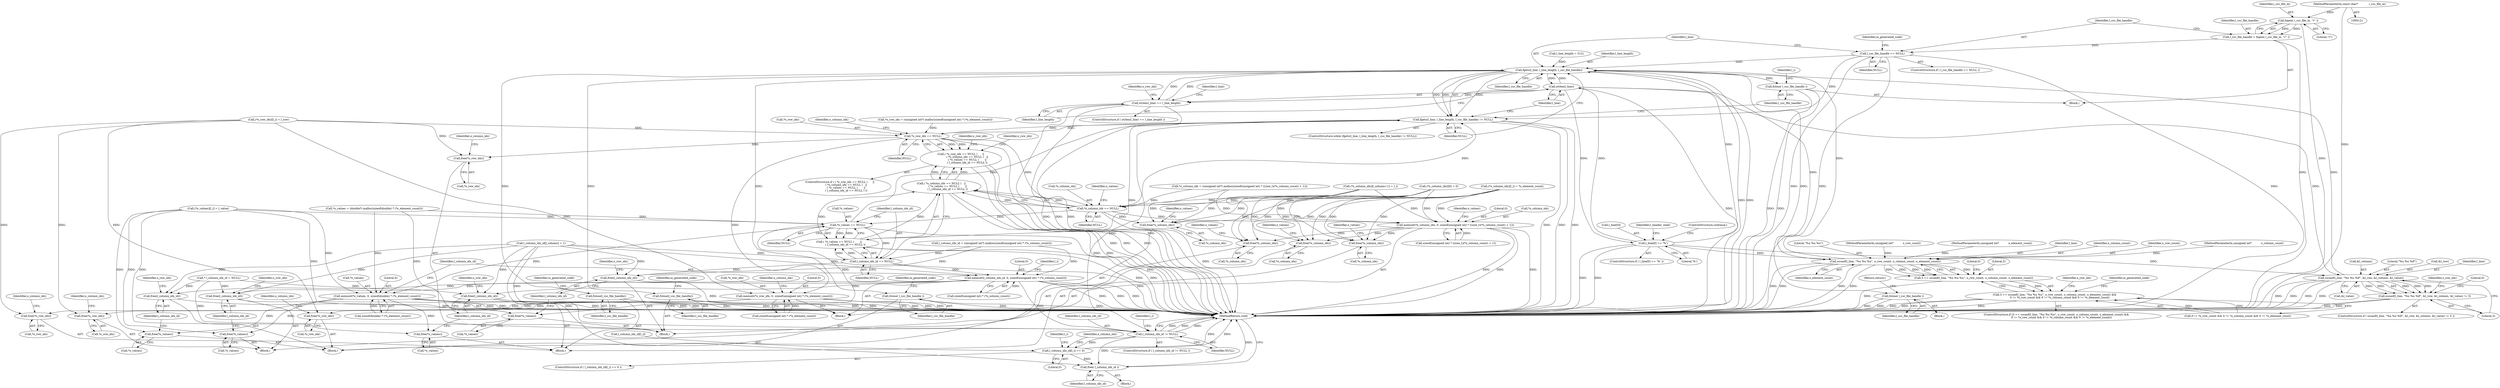 digraph "0_libxsmm_151481489192e6d1997f8bde52c5c425ea41741d_1@API" {
"1000151" [label="(Call,fopen( i_csc_file_in, \"r\" ))"];
"1000123" [label="(MethodParameterIn,const char*             i_csc_file_in)"];
"1000149" [label="(Call,l_csc_file_handle = fopen( i_csc_file_in, \"r\" ))"];
"1000155" [label="(Call,l_csc_file_handle == NULL)"];
"1000165" [label="(Call,fgets(l_line, l_line_length, l_csc_file_handle))"];
"1000164" [label="(Call,fgets(l_line, l_line_length, l_csc_file_handle) != NULL)"];
"1000295" [label="(Call,*o_row_idx == NULL)"];
"1000294" [label="(Call,( *o_row_idx == NULL )      ||\n               ( *o_column_idx == NULL )   ||\n               ( *o_values == NULL )       ||\n               ( l_column_idx_id == NULL ))"];
"1000300" [label="(Call,*o_column_idx == NULL)"];
"1000299" [label="(Call,( *o_column_idx == NULL )   ||\n               ( *o_values == NULL )       ||\n               ( l_column_idx_id == NULL ))"];
"1000305" [label="(Call,*o_values == NULL)"];
"1000304" [label="(Call,( *o_values == NULL )       ||\n               ( l_column_idx_id == NULL ))"];
"1000309" [label="(Call,l_column_idx_id == NULL)"];
"1000322" [label="(Call,free(l_column_idx_id))"];
"1000373" [label="(Call,memset(l_column_idx_id, 0, sizeof(unsigned int) * (*o_column_count)))"];
"1000186" [label="(Call,free(l_column_idx_id))"];
"1000455" [label="(Call,free(l_column_idx_id))"];
"1000531" [label="(Call,free(l_column_idx_id))"];
"1000550" [label="(Call,l_column_idx_id != NULL)"];
"1000566" [label="(Call,l_column_idx_id[l_i] == 0)"];
"1000583" [label="(Call,free( l_column_idx_id ))"];
"1000319" [label="(Call,free(*o_values))"];
"1000364" [label="(Call,memset(*o_values, 0, sizeof(double) * (*o_element_count)))"];
"1000183" [label="(Call,free(*o_values))"];
"1000452" [label="(Call,free(*o_values))"];
"1000528" [label="(Call,free(*o_values))"];
"1000316" [label="(Call,free(*o_column_idx))"];
"1000351" [label="(Call,memset(*o_column_idx, 0, sizeof(unsigned int) * ((size_t)(*o_column_count) + 1)))"];
"1000180" [label="(Call,free(*o_column_idx))"];
"1000449" [label="(Call,free(*o_column_idx))"];
"1000525" [label="(Call,free(*o_column_idx))"];
"1000313" [label="(Call,free(*o_row_idx))"];
"1000342" [label="(Call,memset(*o_row_idx, 0, sizeof(unsigned int) * (*o_element_count)))"];
"1000177" [label="(Call,free(*o_row_idx))"];
"1000446" [label="(Call,free(*o_row_idx))"];
"1000522" [label="(Call,free(*o_row_idx))"];
"1000173" [label="(Call,strlen(l_line))"];
"1000172" [label="(Call,strlen(l_line) == l_line_length)"];
"1000207" [label="(Call,l_line[0] == '%')"];
"1000225" [label="(Call,sscanf(l_line, \"%u %u %u\", o_row_count, o_column_count, o_element_count))"];
"1000223" [label="(Call,3 == sscanf(l_line, \"%u %u %u\", o_row_count, o_column_count, o_element_count))"];
"1000222" [label="(Call,3 == sscanf(l_line, \"%u %u %u\", o_row_count, o_column_count, o_element_count) &&\n            0 != *o_row_count && 0 != *o_column_count && 0 != *o_element_count)"];
"1000435" [label="(Call,sscanf(l_line, \"%u %u %lf\", &l_row, &l_column, &l_value))"];
"1000434" [label="(Call,sscanf(l_line, \"%u %u %lf\", &l_row, &l_column, &l_value) != 3)"];
"1000200" [label="(Call,fclose( l_csc_file_handle ))"];
"1000336" [label="(Call,fclose(l_csc_file_handle))"];
"1000416" [label="(Call,fclose( l_csc_file_handle ))"];
"1000469" [label="(Call,fclose(l_csc_file_handle))"];
"1000514" [label="(Call,fclose( l_csc_file_handle ))"];
"1000321" [label="(Identifier,o_values)"];
"1000222" [label="(Call,3 == sscanf(l_line, \"%u %u %u\", o_row_count, o_column_count, o_element_count) &&\n            0 != *o_row_count && 0 != *o_column_count && 0 != *o_element_count)"];
"1000549" [label="(ControlStructure,if ( l_column_idx_id != NULL ))"];
"1000312" [label="(Block,)"];
"1000364" [label="(Call,memset(*o_values, 0, sizeof(double) * (*o_element_count)))"];
"1000354" [label="(Literal,0)"];
"1000303" [label="(Identifier,NULL)"];
"1000373" [label="(Call,memset(l_column_idx_id, 0, sizeof(unsigned int) * (*o_column_count)))"];
"1000183" [label="(Call,free(*o_values))"];
"1000532" [label="(Identifier,l_column_idx_id)"];
"1000454" [label="(Identifier,o_values)"];
"1000310" [label="(Identifier,l_column_idx_id)"];
"1000186" [label="(Call,free(l_column_idx_id))"];
"1000535" [label="(Identifier,o_row_idx)"];
"1000445" [label="(Block,)"];
"1000446" [label="(Call,free(*o_row_idx))"];
"1000257" [label="(Call,*o_column_idx = (unsigned int*) malloc(sizeof(unsigned int) * ((size_t)(*o_column_count) + 1)))"];
"1000302" [label="(Identifier,o_column_idx)"];
"1000585" [label="(MethodReturn,void)"];
"1000208" [label="(Call,l_line[0])"];
"1000506" [label="(Call,(*o_column_idx)[l_column+1] = l_i)"];
"1000231" [label="(Call,0 != *o_row_count && 0 != *o_column_count && 0 != *o_element_count)"];
"1000300" [label="(Call,*o_column_idx == NULL)"];
"1000133" [label="(Call,l_line_length = 512)"];
"1000309" [label="(Call,l_column_idx_id == NULL)"];
"1000166" [label="(Identifier,l_line)"];
"1000440" [label="(Call,&l_column)"];
"1000529" [label="(Call,*o_values)"];
"1000128" [label="(MethodParameterIn,unsigned int*           o_column_count)"];
"1000227" [label="(Literal,\"%u %u %u\")"];
"1000172" [label="(Call,strlen(l_line) == l_line_length)"];
"1000311" [label="(Identifier,NULL)"];
"1000211" [label="(Literal,'%')"];
"1000435" [label="(Call,sscanf(l_line, \"%u %u %lf\", &l_row, &l_column, &l_value))"];
"1000230" [label="(Identifier,o_element_count)"];
"1000565" [label="(ControlStructure,if ( l_column_idx_id[l_i] == 0 ))"];
"1000514" [label="(Call,fclose( l_csc_file_handle ))"];
"1000521" [label="(Block,)"];
"1000352" [label="(Call,*o_column_idx)"];
"1000304" [label="(Call,( *o_values == NULL )       ||\n               ( l_column_idx_id == NULL ))"];
"1000355" [label="(Call,sizeof(unsigned int) * ((size_t)(*o_column_count) + 1))"];
"1000314" [label="(Call,*o_row_idx)"];
"1000293" [label="(ControlStructure,if ( ( *o_row_idx == NULL )      ||\n               ( *o_column_idx == NULL )   ||\n               ( *o_values == NULL )       ||\n               ( l_column_idx_id == NULL ) ))"];
"1000374" [label="(Identifier,l_column_idx_id)"];
"1000563" [label="(Identifier,l_i)"];
"1000368" [label="(Call,sizeof(double) * (*o_element_count))"];
"1000375" [label="(Literal,0)"];
"1000448" [label="(Identifier,o_row_idx)"];
"1000180" [label="(Call,free(*o_column_idx))"];
"1000412" [label="(Block,)"];
"1000127" [label="(MethodParameterIn,unsigned int*           o_row_count)"];
"1000323" [label="(Identifier,l_column_idx_id)"];
"1000151" [label="(Call,fopen( i_csc_file_in, \"r\" ))"];
"1000526" [label="(Call,*o_column_idx)"];
"1000459" [label="(Identifier,o_row_idx)"];
"1000200" [label="(Call,fclose( l_csc_file_handle ))"];
"1000320" [label="(Call,*o_values)"];
"1000566" [label="(Call,l_column_idx_id[l_i] == 0)"];
"1000450" [label="(Call,*o_column_idx)"];
"1000318" [label="(Identifier,o_column_idx)"];
"1000246" [label="(Call,*o_row_idx = (unsigned int*) malloc(sizeof(unsigned int) * (*o_element_count)))"];
"1000343" [label="(Call,*o_row_idx)"];
"1000316" [label="(Call,free(*o_column_idx))"];
"1000493" [label="(Call,(*o_values)[l_i] = l_value)"];
"1000181" [label="(Call,*o_column_idx)"];
"1000223" [label="(Call,3 == sscanf(l_line, \"%u %u %u\", o_row_count, o_column_count, o_element_count))"];
"1000322" [label="(Call,free(l_column_idx_id))"];
"1000185" [label="(Identifier,o_values)"];
"1000294" [label="(Call,( *o_row_idx == NULL )      ||\n               ( *o_column_idx == NULL )   ||\n               ( *o_values == NULL )       ||\n               ( l_column_idx_id == NULL ))"];
"1000528" [label="(Call,free(*o_values))"];
"1000165" [label="(Call,fgets(l_line, l_line_length, l_csc_file_handle))"];
"1000308" [label="(Identifier,NULL)"];
"1000570" [label="(Literal,0)"];
"1000164" [label="(Call,fgets(l_line, l_line_length, l_csc_file_handle) != NULL)"];
"1000171" [label="(ControlStructure,if ( strlen(l_line) == l_line_length ))"];
"1000366" [label="(Identifier,o_values)"];
"1000163" [label="(ControlStructure,while (fgets(l_line, l_line_length, l_csc_file_handle) != NULL))"];
"1000455" [label="(Call,free(l_column_idx_id))"];
"1000417" [label="(Identifier,l_csc_file_handle)"];
"1000342" [label="(Call,memset(*o_row_idx, 0, sizeof(unsigned int) * (*o_element_count)))"];
"1000453" [label="(Call,*o_values)"];
"1000523" [label="(Call,*o_row_idx)"];
"1000437" [label="(Literal,\"%u %u %lf\")"];
"1000317" [label="(Call,*o_column_idx)"];
"1000177" [label="(Call,free(*o_row_idx))"];
"1000149" [label="(Call,l_csc_file_handle = fopen( i_csc_file_in, \"r\" ))"];
"1000399" [label="(Call,(*o_column_idx)[0] = 0)"];
"1000515" [label="(Identifier,l_csc_file_handle)"];
"1000306" [label="(Call,*o_values)"];
"1000168" [label="(Identifier,l_csc_file_handle)"];
"1000583" [label="(Call,free( l_column_idx_id ))"];
"1000233" [label="(Literal,0)"];
"1000452" [label="(Call,free(*o_values))"];
"1000472" [label="(Identifier,io_generated_code)"];
"1000444" [label="(Literal,3)"];
"1000487" [label="(Call,(*o_row_idx)[l_i] = l_row)"];
"1000190" [label="(Identifier,o_row_idx)"];
"1000248" [label="(Identifier,o_row_idx)"];
"1000301" [label="(Call,*o_column_idx)"];
"1000550" [label="(Call,l_column_idx_id != NULL)"];
"1000584" [label="(Identifier,l_column_idx_id)"];
"1000174" [label="(Identifier,l_line)"];
"1000530" [label="(Identifier,o_values)"];
"1000353" [label="(Identifier,o_column_idx)"];
"1000449" [label="(Call,free(*o_column_idx))"];
"1000129" [label="(MethodParameterIn,unsigned int*           o_element_count)"];
"1000416" [label="(Call,fclose( l_csc_file_handle ))"];
"1000178" [label="(Call,*o_row_idx)"];
"1000346" [label="(Call,sizeof(unsigned int) * (*o_element_count))"];
"1000552" [label="(Identifier,NULL)"];
"1000272" [label="(Call,*o_values = (double*) malloc(sizeof(double) * (*o_element_count)))"];
"1000142" [label="(Call,* l_column_idx_id = NULL)"];
"1000295" [label="(Call,*o_row_idx == NULL)"];
"1000169" [label="(Identifier,NULL)"];
"1000298" [label="(Identifier,NULL)"];
"1000226" [label="(Identifier,l_line)"];
"1000478" [label="(Literal,0)"];
"1000451" [label="(Identifier,o_column_idx)"];
"1000470" [label="(Identifier,l_csc_file_handle)"];
"1000206" [label="(ControlStructure,if ( l_line[0] == '%' ))"];
"1000447" [label="(Call,*o_row_idx)"];
"1000556" [label="(Identifier,l_i)"];
"1000522" [label="(Call,free(*o_row_idx))"];
"1000299" [label="(Call,( *o_column_idx == NULL )   ||\n               ( *o_values == NULL )       ||\n               ( l_column_idx_id == NULL ))"];
"1000176" [label="(Block,)"];
"1000283" [label="(Call,l_column_idx_id = (unsigned int*) malloc(sizeof(unsigned int) * (*o_column_count)))"];
"1000203" [label="(Identifier,io_generated_code)"];
"1000469" [label="(Call,fclose(l_csc_file_handle))"];
"1000150" [label="(Identifier,l_csc_file_handle)"];
"1000305" [label="(Call,*o_values == NULL)"];
"1000551" [label="(Identifier,l_column_idx_id)"];
"1000365" [label="(Call,*o_values)"];
"1000319" [label="(Call,free(*o_values))"];
"1000167" [label="(Identifier,l_line_length)"];
"1000296" [label="(Call,*o_row_idx)"];
"1000525" [label="(Call,free(*o_column_idx))"];
"1000307" [label="(Identifier,o_values)"];
"1000201" [label="(Identifier,l_csc_file_handle)"];
"1000245" [label="(Block,)"];
"1000153" [label="(Literal,\"r\")"];
"1000433" [label="(ControlStructure,if ( sscanf(l_line, \"%u %u %lf\", &l_row, &l_column, &l_value) != 3 ))"];
"1000518" [label="(Identifier,l_i)"];
"1000313" [label="(Call,free(*o_row_idx))"];
"1000383" [label="(Identifier,l_i)"];
"1000209" [label="(Identifier,l_line)"];
"1000531" [label="(Call,free(l_column_idx_id))"];
"1000157" [label="(Identifier,NULL)"];
"1000442" [label="(Call,&l_value)"];
"1000123" [label="(MethodParameterIn,const char*             i_csc_file_in)"];
"1000414" [label="(Identifier,io_generated_code)"];
"1000337" [label="(Identifier,l_csc_file_handle)"];
"1000155" [label="(Call,l_csc_file_handle == NULL)"];
"1000326" [label="(Identifier,o_row_idx)"];
"1000438" [label="(Call,&l_row)"];
"1000501" [label="(Call,l_column_idx_id[l_column] = 1)"];
"1000575" [label="(Identifier,o_column_idx)"];
"1000187" [label="(Identifier,l_column_idx_id)"];
"1000367" [label="(Literal,0)"];
"1000184" [label="(Call,*o_values)"];
"1000345" [label="(Literal,0)"];
"1000218" [label="(Identifier,l_header_read)"];
"1000207" [label="(Call,l_line[0] == '%')"];
"1000553" [label="(Block,)"];
"1000344" [label="(Identifier,o_row_idx)"];
"1000221" [label="(ControlStructure,if (3 == sscanf(l_line, \"%u %u %u\", o_row_count, o_column_count, o_element_count) &&\n            0 != *o_row_count && 0 != *o_column_count && 0 != *o_element_count))"];
"1000315" [label="(Identifier,o_row_idx)"];
"1000456" [label="(Identifier,l_column_idx_id)"];
"1000229" [label="(Identifier,o_column_count)"];
"1000336" [label="(Call,fclose(l_csc_file_handle))"];
"1000228" [label="(Identifier,o_row_count)"];
"1000152" [label="(Identifier,i_csc_file_in)"];
"1000567" [label="(Call,l_column_idx_id[l_i])"];
"1000418" [label="(Return,return;)"];
"1000225" [label="(Call,sscanf(l_line, \"%u %u %u\", o_row_count, o_column_count, o_element_count))"];
"1000173" [label="(Call,strlen(l_line))"];
"1000182" [label="(Identifier,o_column_idx)"];
"1000527" [label="(Identifier,o_column_idx)"];
"1000156" [label="(Identifier,l_csc_file_handle)"];
"1000224" [label="(Literal,3)"];
"1000392" [label="(Call,(*o_column_idx)[l_i] = *o_element_count)"];
"1000436" [label="(Identifier,l_line)"];
"1000179" [label="(Identifier,o_row_idx)"];
"1000160" [label="(Identifier,io_generated_code)"];
"1000130" [label="(Block,)"];
"1000175" [label="(Identifier,l_line_length)"];
"1000339" [label="(Identifier,io_generated_code)"];
"1000434" [label="(Call,sscanf(l_line, \"%u %u %lf\", &l_row, &l_column, &l_value) != 3)"];
"1000213" [label="(ControlStructure,continue;)"];
"1000154" [label="(ControlStructure,if ( l_csc_file_handle == NULL ))"];
"1000376" [label="(Call,sizeof(unsigned int) * (*o_column_count))"];
"1000351" [label="(Call,memset(*o_column_idx, 0, sizeof(unsigned int) * ((size_t)(*o_column_count) + 1)))"];
"1000151" -> "1000149"  [label="AST: "];
"1000151" -> "1000153"  [label="CFG: "];
"1000152" -> "1000151"  [label="AST: "];
"1000153" -> "1000151"  [label="AST: "];
"1000149" -> "1000151"  [label="CFG: "];
"1000151" -> "1000585"  [label="DDG: "];
"1000151" -> "1000149"  [label="DDG: "];
"1000151" -> "1000149"  [label="DDG: "];
"1000123" -> "1000151"  [label="DDG: "];
"1000123" -> "1000121"  [label="AST: "];
"1000123" -> "1000585"  [label="DDG: "];
"1000149" -> "1000130"  [label="AST: "];
"1000150" -> "1000149"  [label="AST: "];
"1000156" -> "1000149"  [label="CFG: "];
"1000149" -> "1000585"  [label="DDG: "];
"1000149" -> "1000155"  [label="DDG: "];
"1000155" -> "1000154"  [label="AST: "];
"1000155" -> "1000157"  [label="CFG: "];
"1000156" -> "1000155"  [label="AST: "];
"1000157" -> "1000155"  [label="AST: "];
"1000160" -> "1000155"  [label="CFG: "];
"1000166" -> "1000155"  [label="CFG: "];
"1000155" -> "1000585"  [label="DDG: "];
"1000155" -> "1000585"  [label="DDG: "];
"1000155" -> "1000585"  [label="DDG: "];
"1000155" -> "1000165"  [label="DDG: "];
"1000155" -> "1000164"  [label="DDG: "];
"1000165" -> "1000164"  [label="AST: "];
"1000165" -> "1000168"  [label="CFG: "];
"1000166" -> "1000165"  [label="AST: "];
"1000167" -> "1000165"  [label="AST: "];
"1000168" -> "1000165"  [label="AST: "];
"1000169" -> "1000165"  [label="CFG: "];
"1000165" -> "1000585"  [label="DDG: "];
"1000165" -> "1000585"  [label="DDG: "];
"1000165" -> "1000164"  [label="DDG: "];
"1000165" -> "1000164"  [label="DDG: "];
"1000165" -> "1000164"  [label="DDG: "];
"1000435" -> "1000165"  [label="DDG: "];
"1000225" -> "1000165"  [label="DDG: "];
"1000207" -> "1000165"  [label="DDG: "];
"1000173" -> "1000165"  [label="DDG: "];
"1000133" -> "1000165"  [label="DDG: "];
"1000172" -> "1000165"  [label="DDG: "];
"1000165" -> "1000173"  [label="DDG: "];
"1000165" -> "1000172"  [label="DDG: "];
"1000165" -> "1000200"  [label="DDG: "];
"1000165" -> "1000336"  [label="DDG: "];
"1000165" -> "1000416"  [label="DDG: "];
"1000165" -> "1000469"  [label="DDG: "];
"1000165" -> "1000514"  [label="DDG: "];
"1000164" -> "1000163"  [label="AST: "];
"1000164" -> "1000169"  [label="CFG: "];
"1000169" -> "1000164"  [label="AST: "];
"1000174" -> "1000164"  [label="CFG: "];
"1000515" -> "1000164"  [label="CFG: "];
"1000164" -> "1000585"  [label="DDG: "];
"1000164" -> "1000585"  [label="DDG: "];
"1000164" -> "1000585"  [label="DDG: "];
"1000295" -> "1000164"  [label="DDG: "];
"1000300" -> "1000164"  [label="DDG: "];
"1000309" -> "1000164"  [label="DDG: "];
"1000305" -> "1000164"  [label="DDG: "];
"1000164" -> "1000295"  [label="DDG: "];
"1000164" -> "1000550"  [label="DDG: "];
"1000295" -> "1000294"  [label="AST: "];
"1000295" -> "1000298"  [label="CFG: "];
"1000296" -> "1000295"  [label="AST: "];
"1000298" -> "1000295"  [label="AST: "];
"1000302" -> "1000295"  [label="CFG: "];
"1000294" -> "1000295"  [label="CFG: "];
"1000295" -> "1000585"  [label="DDG: "];
"1000295" -> "1000294"  [label="DDG: "];
"1000295" -> "1000294"  [label="DDG: "];
"1000487" -> "1000295"  [label="DDG: "];
"1000246" -> "1000295"  [label="DDG: "];
"1000295" -> "1000300"  [label="DDG: "];
"1000295" -> "1000313"  [label="DDG: "];
"1000295" -> "1000342"  [label="DDG: "];
"1000294" -> "1000293"  [label="AST: "];
"1000294" -> "1000299"  [label="CFG: "];
"1000299" -> "1000294"  [label="AST: "];
"1000315" -> "1000294"  [label="CFG: "];
"1000344" -> "1000294"  [label="CFG: "];
"1000294" -> "1000585"  [label="DDG: "];
"1000294" -> "1000585"  [label="DDG: "];
"1000294" -> "1000585"  [label="DDG: "];
"1000299" -> "1000294"  [label="DDG: "];
"1000299" -> "1000294"  [label="DDG: "];
"1000300" -> "1000299"  [label="AST: "];
"1000300" -> "1000303"  [label="CFG: "];
"1000301" -> "1000300"  [label="AST: "];
"1000303" -> "1000300"  [label="AST: "];
"1000307" -> "1000300"  [label="CFG: "];
"1000299" -> "1000300"  [label="CFG: "];
"1000300" -> "1000585"  [label="DDG: "];
"1000300" -> "1000299"  [label="DDG: "];
"1000300" -> "1000299"  [label="DDG: "];
"1000506" -> "1000300"  [label="DDG: "];
"1000392" -> "1000300"  [label="DDG: "];
"1000257" -> "1000300"  [label="DDG: "];
"1000399" -> "1000300"  [label="DDG: "];
"1000300" -> "1000305"  [label="DDG: "];
"1000300" -> "1000316"  [label="DDG: "];
"1000300" -> "1000351"  [label="DDG: "];
"1000299" -> "1000304"  [label="CFG: "];
"1000304" -> "1000299"  [label="AST: "];
"1000299" -> "1000585"  [label="DDG: "];
"1000299" -> "1000585"  [label="DDG: "];
"1000304" -> "1000299"  [label="DDG: "];
"1000304" -> "1000299"  [label="DDG: "];
"1000305" -> "1000304"  [label="AST: "];
"1000305" -> "1000308"  [label="CFG: "];
"1000306" -> "1000305"  [label="AST: "];
"1000308" -> "1000305"  [label="AST: "];
"1000310" -> "1000305"  [label="CFG: "];
"1000304" -> "1000305"  [label="CFG: "];
"1000305" -> "1000585"  [label="DDG: "];
"1000305" -> "1000304"  [label="DDG: "];
"1000305" -> "1000304"  [label="DDG: "];
"1000493" -> "1000305"  [label="DDG: "];
"1000272" -> "1000305"  [label="DDG: "];
"1000305" -> "1000309"  [label="DDG: "];
"1000305" -> "1000319"  [label="DDG: "];
"1000305" -> "1000364"  [label="DDG: "];
"1000304" -> "1000309"  [label="CFG: "];
"1000309" -> "1000304"  [label="AST: "];
"1000304" -> "1000585"  [label="DDG: "];
"1000304" -> "1000585"  [label="DDG: "];
"1000309" -> "1000304"  [label="DDG: "];
"1000309" -> "1000304"  [label="DDG: "];
"1000309" -> "1000311"  [label="CFG: "];
"1000310" -> "1000309"  [label="AST: "];
"1000311" -> "1000309"  [label="AST: "];
"1000309" -> "1000585"  [label="DDG: "];
"1000283" -> "1000309"  [label="DDG: "];
"1000501" -> "1000309"  [label="DDG: "];
"1000309" -> "1000322"  [label="DDG: "];
"1000309" -> "1000373"  [label="DDG: "];
"1000322" -> "1000312"  [label="AST: "];
"1000322" -> "1000323"  [label="CFG: "];
"1000323" -> "1000322"  [label="AST: "];
"1000326" -> "1000322"  [label="CFG: "];
"1000322" -> "1000585"  [label="DDG: "];
"1000283" -> "1000322"  [label="DDG: "];
"1000501" -> "1000322"  [label="DDG: "];
"1000373" -> "1000245"  [label="AST: "];
"1000373" -> "1000376"  [label="CFG: "];
"1000374" -> "1000373"  [label="AST: "];
"1000375" -> "1000373"  [label="AST: "];
"1000376" -> "1000373"  [label="AST: "];
"1000383" -> "1000373"  [label="CFG: "];
"1000373" -> "1000585"  [label="DDG: "];
"1000373" -> "1000585"  [label="DDG: "];
"1000373" -> "1000585"  [label="DDG: "];
"1000373" -> "1000186"  [label="DDG: "];
"1000283" -> "1000373"  [label="DDG: "];
"1000501" -> "1000373"  [label="DDG: "];
"1000376" -> "1000373"  [label="DDG: "];
"1000373" -> "1000455"  [label="DDG: "];
"1000373" -> "1000531"  [label="DDG: "];
"1000373" -> "1000550"  [label="DDG: "];
"1000186" -> "1000176"  [label="AST: "];
"1000186" -> "1000187"  [label="CFG: "];
"1000187" -> "1000186"  [label="AST: "];
"1000190" -> "1000186"  [label="CFG: "];
"1000186" -> "1000585"  [label="DDG: "];
"1000501" -> "1000186"  [label="DDG: "];
"1000142" -> "1000186"  [label="DDG: "];
"1000455" -> "1000445"  [label="AST: "];
"1000455" -> "1000456"  [label="CFG: "];
"1000456" -> "1000455"  [label="AST: "];
"1000459" -> "1000455"  [label="CFG: "];
"1000455" -> "1000585"  [label="DDG: "];
"1000501" -> "1000455"  [label="DDG: "];
"1000142" -> "1000455"  [label="DDG: "];
"1000531" -> "1000521"  [label="AST: "];
"1000531" -> "1000532"  [label="CFG: "];
"1000532" -> "1000531"  [label="AST: "];
"1000535" -> "1000531"  [label="CFG: "];
"1000531" -> "1000585"  [label="DDG: "];
"1000501" -> "1000531"  [label="DDG: "];
"1000142" -> "1000531"  [label="DDG: "];
"1000550" -> "1000549"  [label="AST: "];
"1000550" -> "1000552"  [label="CFG: "];
"1000551" -> "1000550"  [label="AST: "];
"1000552" -> "1000550"  [label="AST: "];
"1000556" -> "1000550"  [label="CFG: "];
"1000585" -> "1000550"  [label="CFG: "];
"1000550" -> "1000585"  [label="DDG: "];
"1000550" -> "1000585"  [label="DDG: "];
"1000550" -> "1000585"  [label="DDG: "];
"1000501" -> "1000550"  [label="DDG: "];
"1000142" -> "1000550"  [label="DDG: "];
"1000550" -> "1000566"  [label="DDG: "];
"1000550" -> "1000583"  [label="DDG: "];
"1000566" -> "1000565"  [label="AST: "];
"1000566" -> "1000570"  [label="CFG: "];
"1000567" -> "1000566"  [label="AST: "];
"1000570" -> "1000566"  [label="AST: "];
"1000575" -> "1000566"  [label="CFG: "];
"1000563" -> "1000566"  [label="CFG: "];
"1000566" -> "1000585"  [label="DDG: "];
"1000566" -> "1000585"  [label="DDG: "];
"1000566" -> "1000583"  [label="DDG: "];
"1000583" -> "1000553"  [label="AST: "];
"1000583" -> "1000584"  [label="CFG: "];
"1000584" -> "1000583"  [label="AST: "];
"1000585" -> "1000583"  [label="CFG: "];
"1000583" -> "1000585"  [label="DDG: "];
"1000501" -> "1000583"  [label="DDG: "];
"1000319" -> "1000312"  [label="AST: "];
"1000319" -> "1000320"  [label="CFG: "];
"1000320" -> "1000319"  [label="AST: "];
"1000323" -> "1000319"  [label="CFG: "];
"1000493" -> "1000319"  [label="DDG: "];
"1000272" -> "1000319"  [label="DDG: "];
"1000364" -> "1000245"  [label="AST: "];
"1000364" -> "1000368"  [label="CFG: "];
"1000365" -> "1000364"  [label="AST: "];
"1000367" -> "1000364"  [label="AST: "];
"1000368" -> "1000364"  [label="AST: "];
"1000374" -> "1000364"  [label="CFG: "];
"1000364" -> "1000585"  [label="DDG: "];
"1000364" -> "1000585"  [label="DDG: "];
"1000364" -> "1000585"  [label="DDG: "];
"1000364" -> "1000183"  [label="DDG: "];
"1000493" -> "1000364"  [label="DDG: "];
"1000272" -> "1000364"  [label="DDG: "];
"1000368" -> "1000364"  [label="DDG: "];
"1000364" -> "1000452"  [label="DDG: "];
"1000364" -> "1000528"  [label="DDG: "];
"1000183" -> "1000176"  [label="AST: "];
"1000183" -> "1000184"  [label="CFG: "];
"1000184" -> "1000183"  [label="AST: "];
"1000187" -> "1000183"  [label="CFG: "];
"1000493" -> "1000183"  [label="DDG: "];
"1000452" -> "1000445"  [label="AST: "];
"1000452" -> "1000453"  [label="CFG: "];
"1000453" -> "1000452"  [label="AST: "];
"1000456" -> "1000452"  [label="CFG: "];
"1000493" -> "1000452"  [label="DDG: "];
"1000528" -> "1000521"  [label="AST: "];
"1000528" -> "1000529"  [label="CFG: "];
"1000529" -> "1000528"  [label="AST: "];
"1000532" -> "1000528"  [label="CFG: "];
"1000493" -> "1000528"  [label="DDG: "];
"1000316" -> "1000312"  [label="AST: "];
"1000316" -> "1000317"  [label="CFG: "];
"1000317" -> "1000316"  [label="AST: "];
"1000321" -> "1000316"  [label="CFG: "];
"1000506" -> "1000316"  [label="DDG: "];
"1000392" -> "1000316"  [label="DDG: "];
"1000257" -> "1000316"  [label="DDG: "];
"1000399" -> "1000316"  [label="DDG: "];
"1000351" -> "1000245"  [label="AST: "];
"1000351" -> "1000355"  [label="CFG: "];
"1000352" -> "1000351"  [label="AST: "];
"1000354" -> "1000351"  [label="AST: "];
"1000355" -> "1000351"  [label="AST: "];
"1000366" -> "1000351"  [label="CFG: "];
"1000351" -> "1000585"  [label="DDG: "];
"1000351" -> "1000585"  [label="DDG: "];
"1000351" -> "1000585"  [label="DDG: "];
"1000351" -> "1000180"  [label="DDG: "];
"1000506" -> "1000351"  [label="DDG: "];
"1000392" -> "1000351"  [label="DDG: "];
"1000257" -> "1000351"  [label="DDG: "];
"1000399" -> "1000351"  [label="DDG: "];
"1000355" -> "1000351"  [label="DDG: "];
"1000351" -> "1000449"  [label="DDG: "];
"1000351" -> "1000525"  [label="DDG: "];
"1000180" -> "1000176"  [label="AST: "];
"1000180" -> "1000181"  [label="CFG: "];
"1000181" -> "1000180"  [label="AST: "];
"1000185" -> "1000180"  [label="CFG: "];
"1000506" -> "1000180"  [label="DDG: "];
"1000392" -> "1000180"  [label="DDG: "];
"1000399" -> "1000180"  [label="DDG: "];
"1000449" -> "1000445"  [label="AST: "];
"1000449" -> "1000450"  [label="CFG: "];
"1000450" -> "1000449"  [label="AST: "];
"1000454" -> "1000449"  [label="CFG: "];
"1000506" -> "1000449"  [label="DDG: "];
"1000392" -> "1000449"  [label="DDG: "];
"1000399" -> "1000449"  [label="DDG: "];
"1000525" -> "1000521"  [label="AST: "];
"1000525" -> "1000526"  [label="CFG: "];
"1000526" -> "1000525"  [label="AST: "];
"1000530" -> "1000525"  [label="CFG: "];
"1000506" -> "1000525"  [label="DDG: "];
"1000392" -> "1000525"  [label="DDG: "];
"1000399" -> "1000525"  [label="DDG: "];
"1000313" -> "1000312"  [label="AST: "];
"1000313" -> "1000314"  [label="CFG: "];
"1000314" -> "1000313"  [label="AST: "];
"1000318" -> "1000313"  [label="CFG: "];
"1000487" -> "1000313"  [label="DDG: "];
"1000342" -> "1000245"  [label="AST: "];
"1000342" -> "1000346"  [label="CFG: "];
"1000343" -> "1000342"  [label="AST: "];
"1000345" -> "1000342"  [label="AST: "];
"1000346" -> "1000342"  [label="AST: "];
"1000353" -> "1000342"  [label="CFG: "];
"1000342" -> "1000585"  [label="DDG: "];
"1000342" -> "1000585"  [label="DDG: "];
"1000342" -> "1000585"  [label="DDG: "];
"1000342" -> "1000177"  [label="DDG: "];
"1000487" -> "1000342"  [label="DDG: "];
"1000346" -> "1000342"  [label="DDG: "];
"1000342" -> "1000446"  [label="DDG: "];
"1000342" -> "1000522"  [label="DDG: "];
"1000177" -> "1000176"  [label="AST: "];
"1000177" -> "1000178"  [label="CFG: "];
"1000178" -> "1000177"  [label="AST: "];
"1000182" -> "1000177"  [label="CFG: "];
"1000487" -> "1000177"  [label="DDG: "];
"1000446" -> "1000445"  [label="AST: "];
"1000446" -> "1000447"  [label="CFG: "];
"1000447" -> "1000446"  [label="AST: "];
"1000451" -> "1000446"  [label="CFG: "];
"1000487" -> "1000446"  [label="DDG: "];
"1000522" -> "1000521"  [label="AST: "];
"1000522" -> "1000523"  [label="CFG: "];
"1000523" -> "1000522"  [label="AST: "];
"1000527" -> "1000522"  [label="CFG: "];
"1000487" -> "1000522"  [label="DDG: "];
"1000173" -> "1000172"  [label="AST: "];
"1000173" -> "1000174"  [label="CFG: "];
"1000174" -> "1000173"  [label="AST: "];
"1000175" -> "1000173"  [label="CFG: "];
"1000173" -> "1000585"  [label="DDG: "];
"1000173" -> "1000172"  [label="DDG: "];
"1000207" -> "1000173"  [label="DDG: "];
"1000173" -> "1000207"  [label="DDG: "];
"1000173" -> "1000225"  [label="DDG: "];
"1000173" -> "1000435"  [label="DDG: "];
"1000172" -> "1000171"  [label="AST: "];
"1000172" -> "1000175"  [label="CFG: "];
"1000175" -> "1000172"  [label="AST: "];
"1000179" -> "1000172"  [label="CFG: "];
"1000209" -> "1000172"  [label="CFG: "];
"1000172" -> "1000585"  [label="DDG: "];
"1000172" -> "1000585"  [label="DDG: "];
"1000172" -> "1000585"  [label="DDG: "];
"1000207" -> "1000206"  [label="AST: "];
"1000207" -> "1000211"  [label="CFG: "];
"1000208" -> "1000207"  [label="AST: "];
"1000211" -> "1000207"  [label="AST: "];
"1000213" -> "1000207"  [label="CFG: "];
"1000218" -> "1000207"  [label="CFG: "];
"1000207" -> "1000585"  [label="DDG: "];
"1000207" -> "1000585"  [label="DDG: "];
"1000207" -> "1000225"  [label="DDG: "];
"1000207" -> "1000435"  [label="DDG: "];
"1000225" -> "1000223"  [label="AST: "];
"1000225" -> "1000230"  [label="CFG: "];
"1000226" -> "1000225"  [label="AST: "];
"1000227" -> "1000225"  [label="AST: "];
"1000228" -> "1000225"  [label="AST: "];
"1000229" -> "1000225"  [label="AST: "];
"1000230" -> "1000225"  [label="AST: "];
"1000223" -> "1000225"  [label="CFG: "];
"1000225" -> "1000585"  [label="DDG: "];
"1000225" -> "1000585"  [label="DDG: "];
"1000225" -> "1000585"  [label="DDG: "];
"1000225" -> "1000585"  [label="DDG: "];
"1000225" -> "1000223"  [label="DDG: "];
"1000225" -> "1000223"  [label="DDG: "];
"1000225" -> "1000223"  [label="DDG: "];
"1000225" -> "1000223"  [label="DDG: "];
"1000225" -> "1000223"  [label="DDG: "];
"1000127" -> "1000225"  [label="DDG: "];
"1000128" -> "1000225"  [label="DDG: "];
"1000129" -> "1000225"  [label="DDG: "];
"1000223" -> "1000222"  [label="AST: "];
"1000224" -> "1000223"  [label="AST: "];
"1000233" -> "1000223"  [label="CFG: "];
"1000222" -> "1000223"  [label="CFG: "];
"1000223" -> "1000585"  [label="DDG: "];
"1000223" -> "1000222"  [label="DDG: "];
"1000223" -> "1000222"  [label="DDG: "];
"1000222" -> "1000221"  [label="AST: "];
"1000222" -> "1000231"  [label="CFG: "];
"1000231" -> "1000222"  [label="AST: "];
"1000248" -> "1000222"  [label="CFG: "];
"1000414" -> "1000222"  [label="CFG: "];
"1000222" -> "1000585"  [label="DDG: "];
"1000222" -> "1000585"  [label="DDG: "];
"1000222" -> "1000585"  [label="DDG: "];
"1000231" -> "1000222"  [label="DDG: "];
"1000231" -> "1000222"  [label="DDG: "];
"1000435" -> "1000434"  [label="AST: "];
"1000435" -> "1000442"  [label="CFG: "];
"1000436" -> "1000435"  [label="AST: "];
"1000437" -> "1000435"  [label="AST: "];
"1000438" -> "1000435"  [label="AST: "];
"1000440" -> "1000435"  [label="AST: "];
"1000442" -> "1000435"  [label="AST: "];
"1000444" -> "1000435"  [label="CFG: "];
"1000435" -> "1000585"  [label="DDG: "];
"1000435" -> "1000585"  [label="DDG: "];
"1000435" -> "1000585"  [label="DDG: "];
"1000435" -> "1000585"  [label="DDG: "];
"1000435" -> "1000434"  [label="DDG: "];
"1000435" -> "1000434"  [label="DDG: "];
"1000435" -> "1000434"  [label="DDG: "];
"1000435" -> "1000434"  [label="DDG: "];
"1000435" -> "1000434"  [label="DDG: "];
"1000434" -> "1000433"  [label="AST: "];
"1000434" -> "1000444"  [label="CFG: "];
"1000444" -> "1000434"  [label="AST: "];
"1000448" -> "1000434"  [label="CFG: "];
"1000478" -> "1000434"  [label="CFG: "];
"1000434" -> "1000585"  [label="DDG: "];
"1000434" -> "1000585"  [label="DDG: "];
"1000200" -> "1000176"  [label="AST: "];
"1000200" -> "1000201"  [label="CFG: "];
"1000201" -> "1000200"  [label="AST: "];
"1000203" -> "1000200"  [label="CFG: "];
"1000200" -> "1000585"  [label="DDG: "];
"1000200" -> "1000585"  [label="DDG: "];
"1000336" -> "1000312"  [label="AST: "];
"1000336" -> "1000337"  [label="CFG: "];
"1000337" -> "1000336"  [label="AST: "];
"1000339" -> "1000336"  [label="CFG: "];
"1000336" -> "1000585"  [label="DDG: "];
"1000336" -> "1000585"  [label="DDG: "];
"1000416" -> "1000412"  [label="AST: "];
"1000416" -> "1000417"  [label="CFG: "];
"1000417" -> "1000416"  [label="AST: "];
"1000418" -> "1000416"  [label="CFG: "];
"1000416" -> "1000585"  [label="DDG: "];
"1000416" -> "1000585"  [label="DDG: "];
"1000469" -> "1000445"  [label="AST: "];
"1000469" -> "1000470"  [label="CFG: "];
"1000470" -> "1000469"  [label="AST: "];
"1000472" -> "1000469"  [label="CFG: "];
"1000469" -> "1000585"  [label="DDG: "];
"1000469" -> "1000585"  [label="DDG: "];
"1000514" -> "1000130"  [label="AST: "];
"1000514" -> "1000515"  [label="CFG: "];
"1000515" -> "1000514"  [label="AST: "];
"1000518" -> "1000514"  [label="CFG: "];
"1000514" -> "1000585"  [label="DDG: "];
"1000514" -> "1000585"  [label="DDG: "];
}
